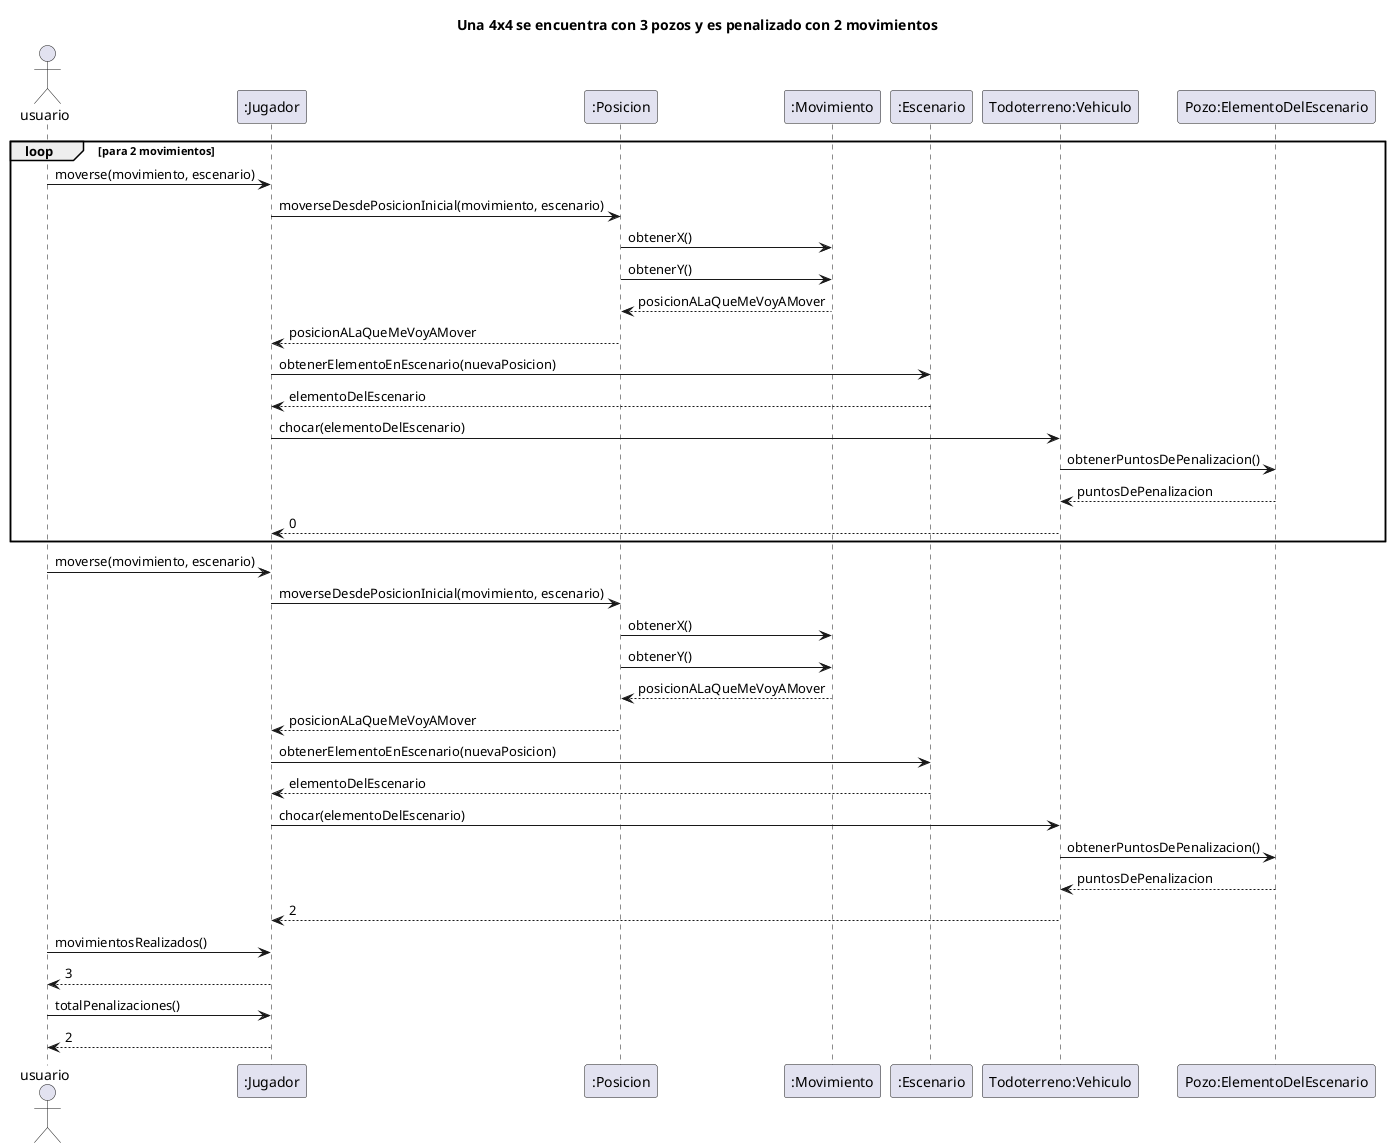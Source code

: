 @startuml
title Una 4x4 se encuentra con 3 pozos y es penalizado con 2 movimientos
Actor usuario

loop para 2 movimientos
"usuario" -> ":Jugador": moverse(movimiento, escenario)
":Jugador" -> ":Posicion": moverseDesdePosicionInicial(movimiento, escenario)
":Posicion" -> ":Movimiento": obtenerX()
":Posicion" -> ":Movimiento": obtenerY()
return posicionALaQueMeVoyAMover
":Posicion" --> ":Jugador": posicionALaQueMeVoyAMover
":Jugador" -> ":Escenario": obtenerElementoEnEscenario(nuevaPosicion)
":Escenario" --> ":Jugador": elementoDelEscenario
":Jugador" -> "Todoterreno:Vehiculo": chocar(elementoDelEscenario)
"Todoterreno:Vehiculo" -> "Pozo:ElementoDelEscenario": obtenerPuntosDePenalizacion()
return puntosDePenalizacion
"Todoterreno:Vehiculo" --> ":Jugador": 0
end

"usuario" -> ":Jugador": moverse(movimiento, escenario)
":Jugador" -> ":Posicion": moverseDesdePosicionInicial(movimiento, escenario)
":Posicion" -> ":Movimiento": obtenerX()
":Posicion" -> ":Movimiento": obtenerY()
return posicionALaQueMeVoyAMover
":Posicion" --> ":Jugador": posicionALaQueMeVoyAMover
":Jugador" -> ":Escenario": obtenerElementoEnEscenario(nuevaPosicion)
":Escenario" --> ":Jugador": elementoDelEscenario
":Jugador" -> "Todoterreno:Vehiculo": chocar(elementoDelEscenario)
"Todoterreno:Vehiculo" -> "Pozo:ElementoDelEscenario": obtenerPuntosDePenalizacion()
return puntosDePenalizacion
"Todoterreno:Vehiculo" --> ":Jugador": 2
"usuario" -> ":Jugador": movimientosRealizados()
return 3
"usuario" -> ":Jugador": totalPenalizaciones()
return 2

@enduml